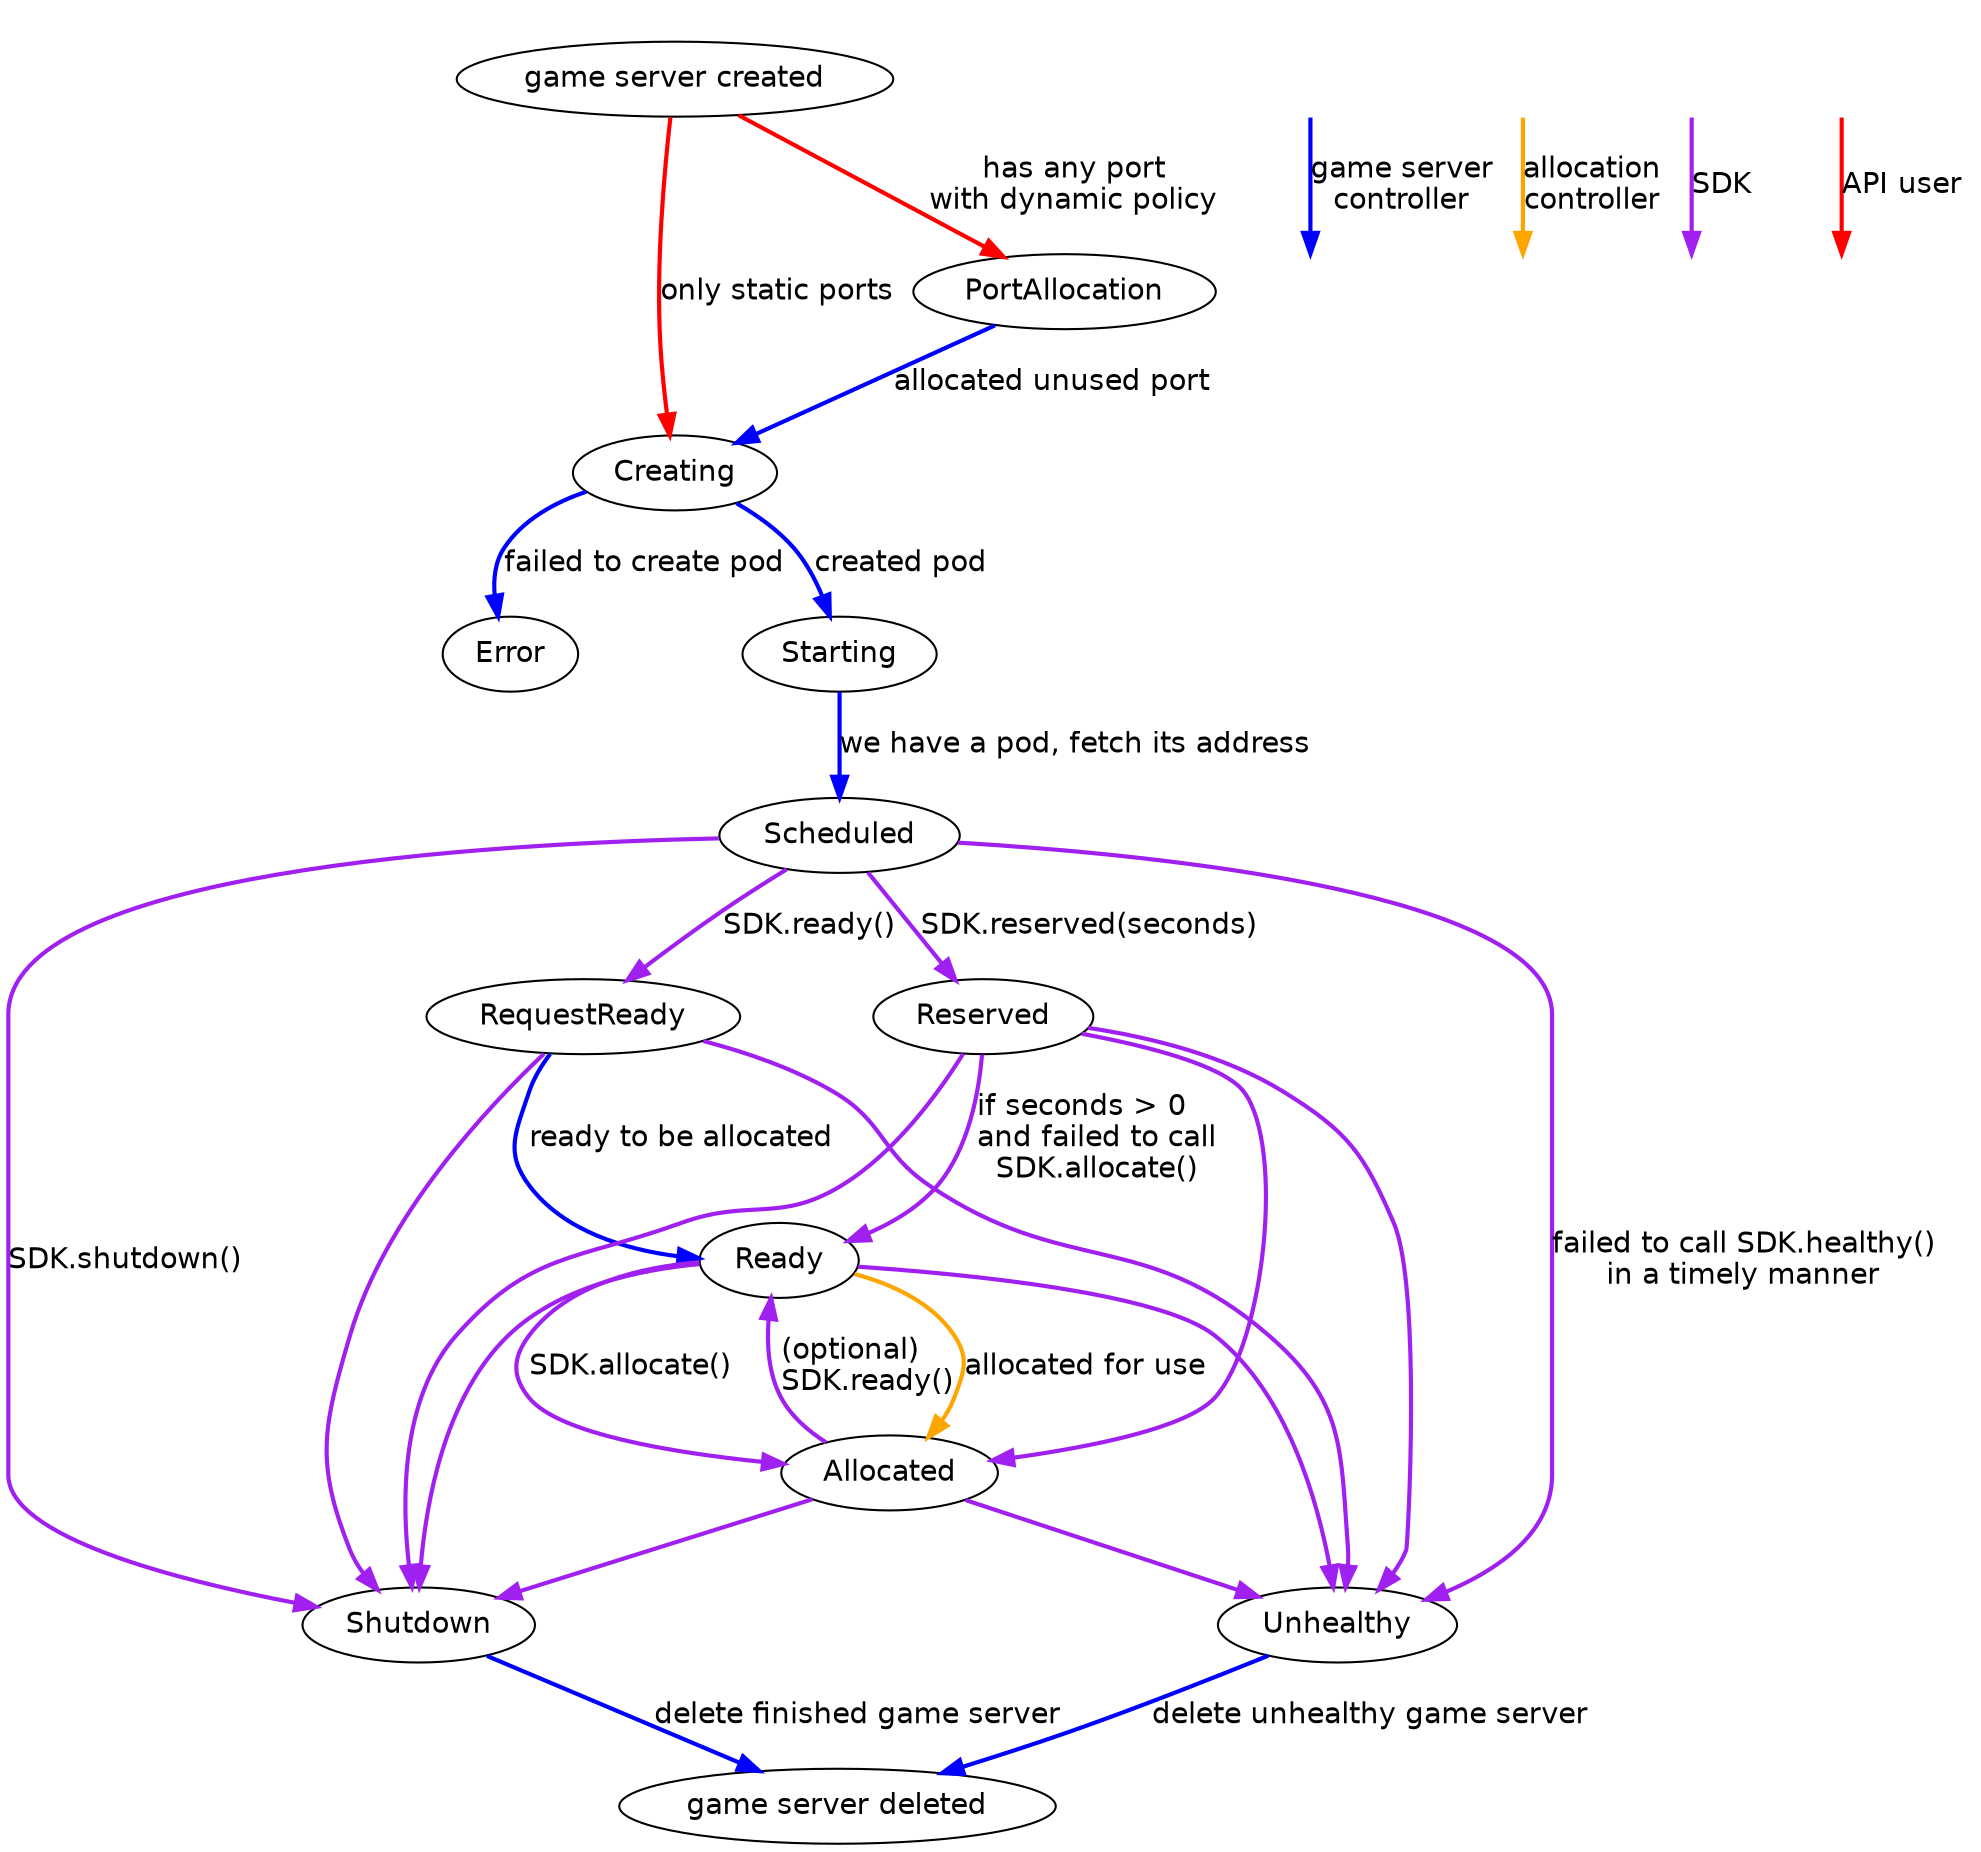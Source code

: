 digraph {
    graph [fontname = "helvetica"];
    node [fontname = "helvetica"];
    edge [fontname = "helvetica", pad="0.2", penwidth="2"];

    Created [ label = "game server created" ]
    PortAllocation
    Creating
    Error
    Starting
    Scheduled
    RequestReady
    Ready
    Reserved
    Allocated
    Shutdown
    Unhealthy
    Allocated
    Deleted [ label = "game server deleted" ]

    Created -> PortAllocation [ label ="has any port\nwith dynamic policy", color="red" ]
    Created -> Creating [ label="only static ports", color="red" ]

    PortAllocation -> Creating [ label="allocated unused port", color="blue" ]
    Creating -> Starting [ label="created pod", color="blue" ]
    Starting -> Scheduled [ label="we have a pod, fetch its address", color="blue" ]
    Scheduled -> Reserved [ label="SDK.reserved(seconds)", color="purple" ]
    Scheduled -> RequestReady [ label="SDK.ready()", color="purple" ]
    RequestReady -> Ready [ label="ready to be allocated", color="blue" ]
    Reserved -> Ready [label="if seconds > 0  \land failed to call  \lSDK.allocate()  " color="purple"]
    Allocated -> Ready [ label="(optional)  \lSDK.ready()", color="purple" ]

    Ready -> Allocated [ label="allocated for use", color="orange" ]
    Ready -> Allocated [ label="SDK.allocate()   ", color="purple" ]
    Reserved -> Allocated [color="purple"]

    Creating -> Error [ label="failed to create pod", color="blue" ]

    Scheduled -> Shutdown [ label="SDK.shutdown()", color="purple" ]
    RequestReady -> Shutdown [ color="purple" ]
    Ready -> Shutdown [ color="purple" ]
    Allocated -> Shutdown [ color="purple" ]
    Reserved -> Shutdown [ color="purple" ]


    Scheduled -> Unhealthy [ label="failed to call SDK.healthy()\nin a timely manner" color="purple" ]
    RequestReady -> Unhealthy [ color="purple" ]
    Ready -> Unhealthy [ color="purple" ]
    Allocated -> Unhealthy [ color="purple" ]
    Reserved -> Unhealthy [ color="purple" ]

    Unhealthy -> Deleted [ label="delete unhealthy game server", color="blue" ]
    Shutdown -> Deleted [ label="delete finished game server", color="blue" ]

  subgraph cluster_01 {
    style=invis;
    {
        s1 [style="invis"];
        s2 [style="invis"];
        s1 -> s2 [ color="red", label="API user" ]
    }

    {
        s3 [style="invis"];
        s4 [style="invis"];
        s3 -> s4 [ color="purple", label="SDK" ]
    }

    {
        s5 [style="invis"];
        s6 [style="invis"];
        s5 -> s6 [ color="orange", label="allocation\ncontroller" ]
    }

    {
        s7 [style="invis"];
        s8 [style="invis"];
        s7 -> s8 [ color="blue", label="game server\ncontroller" ]
    }
  }
}
